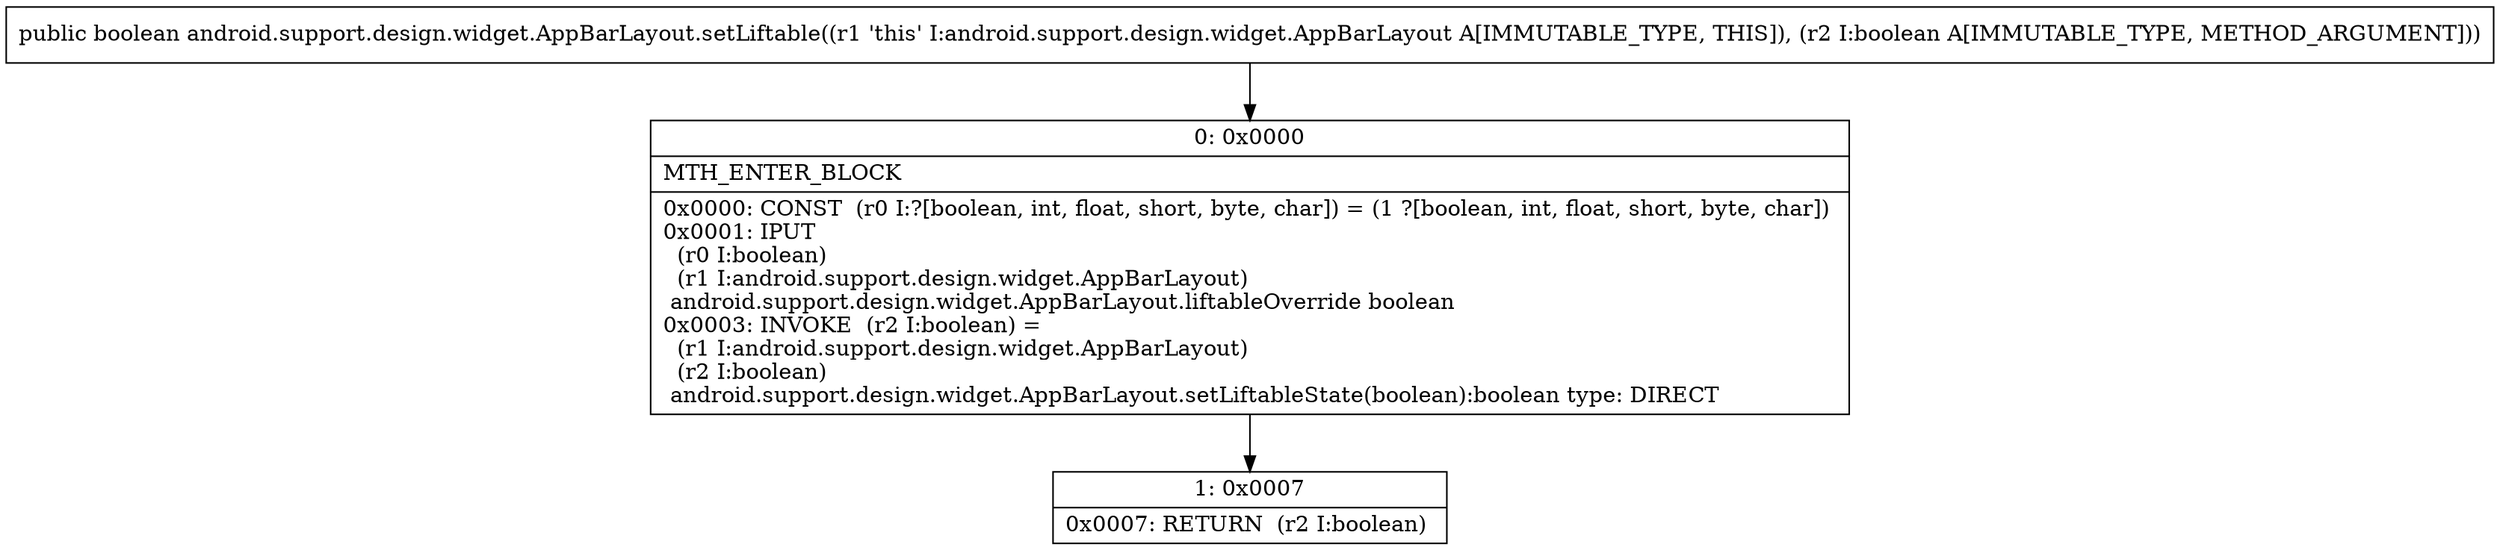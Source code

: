 digraph "CFG forandroid.support.design.widget.AppBarLayout.setLiftable(Z)Z" {
Node_0 [shape=record,label="{0\:\ 0x0000|MTH_ENTER_BLOCK\l|0x0000: CONST  (r0 I:?[boolean, int, float, short, byte, char]) = (1 ?[boolean, int, float, short, byte, char]) \l0x0001: IPUT  \l  (r0 I:boolean)\l  (r1 I:android.support.design.widget.AppBarLayout)\l android.support.design.widget.AppBarLayout.liftableOverride boolean \l0x0003: INVOKE  (r2 I:boolean) = \l  (r1 I:android.support.design.widget.AppBarLayout)\l  (r2 I:boolean)\l android.support.design.widget.AppBarLayout.setLiftableState(boolean):boolean type: DIRECT \l}"];
Node_1 [shape=record,label="{1\:\ 0x0007|0x0007: RETURN  (r2 I:boolean) \l}"];
MethodNode[shape=record,label="{public boolean android.support.design.widget.AppBarLayout.setLiftable((r1 'this' I:android.support.design.widget.AppBarLayout A[IMMUTABLE_TYPE, THIS]), (r2 I:boolean A[IMMUTABLE_TYPE, METHOD_ARGUMENT])) }"];
MethodNode -> Node_0;
Node_0 -> Node_1;
}

